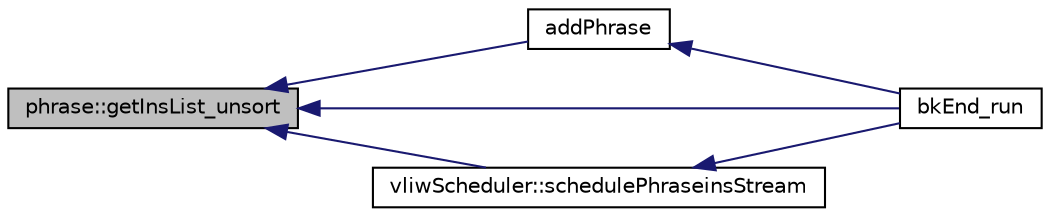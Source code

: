 digraph G
{
  edge [fontname="Helvetica",fontsize="10",labelfontname="Helvetica",labelfontsize="10"];
  node [fontname="Helvetica",fontsize="10",shape=record];
  rankdir=LR;
  Node1 [label="phrase::getInsList_unsort",height=0.2,width=0.4,color="black", fillcolor="grey75", style="filled" fontcolor="black"];
  Node1 -> Node2 [dir=back,color="midnightblue",fontsize="10",style="solid"];
  Node2 [label="addPhrase",height=0.2,width=0.4,color="black", fillcolor="white", style="filled",URL="$bkEnd_8cpp.html#a73b0a124e04ab7ad583a8ad063d501c5"];
  Node2 -> Node3 [dir=back,color="midnightblue",fontsize="10",style="solid"];
  Node3 [label="bkEnd_run",height=0.2,width=0.4,color="black", fillcolor="white", style="filled",URL="$bkEnd_8h.html#a0de885ce07273f37e162ecb0e63ec95d"];
  Node1 -> Node3 [dir=back,color="midnightblue",fontsize="10",style="solid"];
  Node1 -> Node4 [dir=back,color="midnightblue",fontsize="10",style="solid"];
  Node4 [label="vliwScheduler::schedulePhraseinsStream",height=0.2,width=0.4,color="black", fillcolor="white", style="filled",URL="$classvliwScheduler.html#a5abce2c71dce559d07f8f5de8f04c146"];
  Node4 -> Node3 [dir=back,color="midnightblue",fontsize="10",style="solid"];
}
